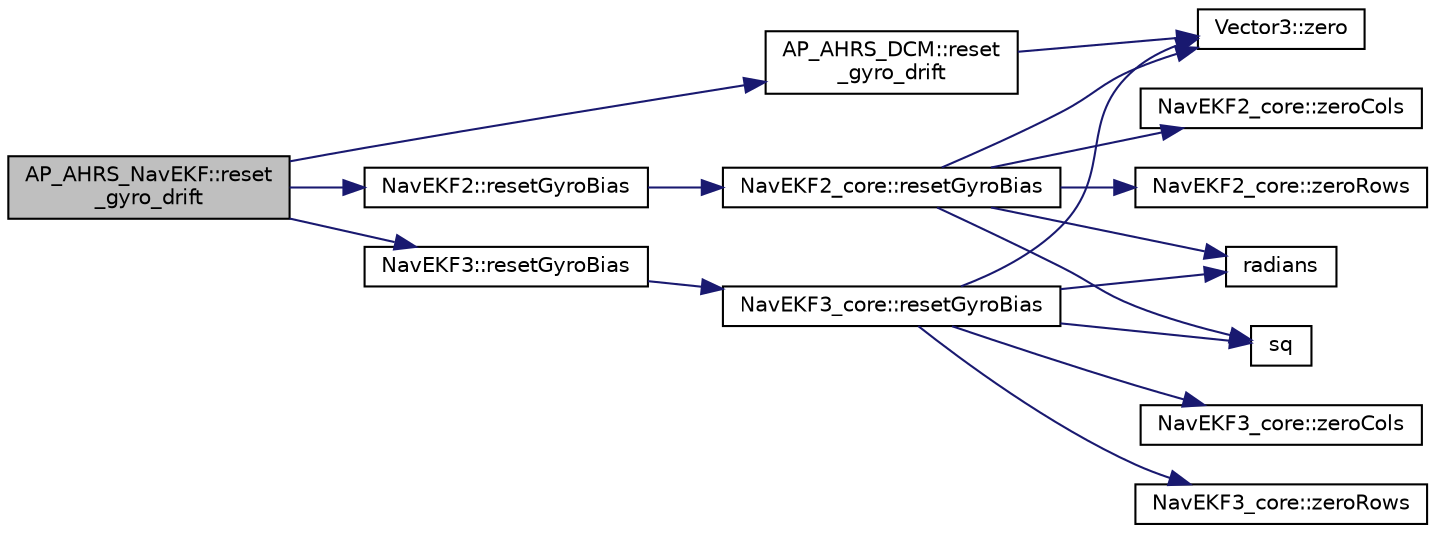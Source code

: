 digraph "AP_AHRS_NavEKF::reset_gyro_drift"
{
 // INTERACTIVE_SVG=YES
  edge [fontname="Helvetica",fontsize="10",labelfontname="Helvetica",labelfontsize="10"];
  node [fontname="Helvetica",fontsize="10",shape=record];
  rankdir="LR";
  Node1 [label="AP_AHRS_NavEKF::reset\l_gyro_drift",height=0.2,width=0.4,color="black", fillcolor="grey75", style="filled", fontcolor="black"];
  Node1 -> Node2 [color="midnightblue",fontsize="10",style="solid",fontname="Helvetica"];
  Node2 [label="AP_AHRS_DCM::reset\l_gyro_drift",height=0.2,width=0.4,color="black", fillcolor="white", style="filled",URL="$classAP__AHRS__DCM.html#a511278504737561641d02ee1ad31c71f"];
  Node2 -> Node3 [color="midnightblue",fontsize="10",style="solid",fontname="Helvetica"];
  Node3 [label="Vector3::zero",height=0.2,width=0.4,color="black", fillcolor="white", style="filled",URL="$classVector3.html#adf1769d5ee5df2f8585df2f540fa5efe"];
  Node1 -> Node4 [color="midnightblue",fontsize="10",style="solid",fontname="Helvetica"];
  Node4 [label="NavEKF2::resetGyroBias",height=0.2,width=0.4,color="black", fillcolor="white", style="filled",URL="$classNavEKF2.html#a29af93a8cbadcc09cadb11b36d22086e"];
  Node4 -> Node5 [color="midnightblue",fontsize="10",style="solid",fontname="Helvetica"];
  Node5 [label="NavEKF2_core::resetGyroBias",height=0.2,width=0.4,color="black", fillcolor="white", style="filled",URL="$classNavEKF2__core.html#a43e24a45bb63c2449146c66ee7aa589d"];
  Node5 -> Node3 [color="midnightblue",fontsize="10",style="solid",fontname="Helvetica"];
  Node5 -> Node6 [color="midnightblue",fontsize="10",style="solid",fontname="Helvetica"];
  Node6 [label="NavEKF2_core::zeroRows",height=0.2,width=0.4,color="black", fillcolor="white", style="filled",URL="$classNavEKF2__core.html#a42ca3d8e52811f1a3460eb1963c78f05"];
  Node5 -> Node7 [color="midnightblue",fontsize="10",style="solid",fontname="Helvetica"];
  Node7 [label="NavEKF2_core::zeroCols",height=0.2,width=0.4,color="black", fillcolor="white", style="filled",URL="$classNavEKF2__core.html#a20dd1484149045a51fccc508f22dac6f"];
  Node5 -> Node8 [color="midnightblue",fontsize="10",style="solid",fontname="Helvetica"];
  Node8 [label="sq",height=0.2,width=0.4,color="black", fillcolor="white", style="filled",URL="$AP__Math_8h.html#a0375e3d67fd3911cacee5c3e1408c0f2"];
  Node5 -> Node9 [color="midnightblue",fontsize="10",style="solid",fontname="Helvetica"];
  Node9 [label="radians",height=0.2,width=0.4,color="black", fillcolor="white", style="filled",URL="$AP__Math_8h.html#a75b14352ec1c95a8276af9a0813cfdc3"];
  Node1 -> Node10 [color="midnightblue",fontsize="10",style="solid",fontname="Helvetica"];
  Node10 [label="NavEKF3::resetGyroBias",height=0.2,width=0.4,color="black", fillcolor="white", style="filled",URL="$classNavEKF3.html#ac5a00778eabdb63d023daf034eda5fa5"];
  Node10 -> Node11 [color="midnightblue",fontsize="10",style="solid",fontname="Helvetica"];
  Node11 [label="NavEKF3_core::resetGyroBias",height=0.2,width=0.4,color="black", fillcolor="white", style="filled",URL="$classNavEKF3__core.html#a994d08ccd30264ebc253083efd20c58d"];
  Node11 -> Node3 [color="midnightblue",fontsize="10",style="solid",fontname="Helvetica"];
  Node11 -> Node12 [color="midnightblue",fontsize="10",style="solid",fontname="Helvetica"];
  Node12 [label="NavEKF3_core::zeroRows",height=0.2,width=0.4,color="black", fillcolor="white", style="filled",URL="$classNavEKF3__core.html#a60c1c2314069524260554d324819058a"];
  Node11 -> Node13 [color="midnightblue",fontsize="10",style="solid",fontname="Helvetica"];
  Node13 [label="NavEKF3_core::zeroCols",height=0.2,width=0.4,color="black", fillcolor="white", style="filled",URL="$classNavEKF3__core.html#a668056e5b2efae63163fc41aa7b7b1fd"];
  Node11 -> Node8 [color="midnightblue",fontsize="10",style="solid",fontname="Helvetica"];
  Node11 -> Node9 [color="midnightblue",fontsize="10",style="solid",fontname="Helvetica"];
}
